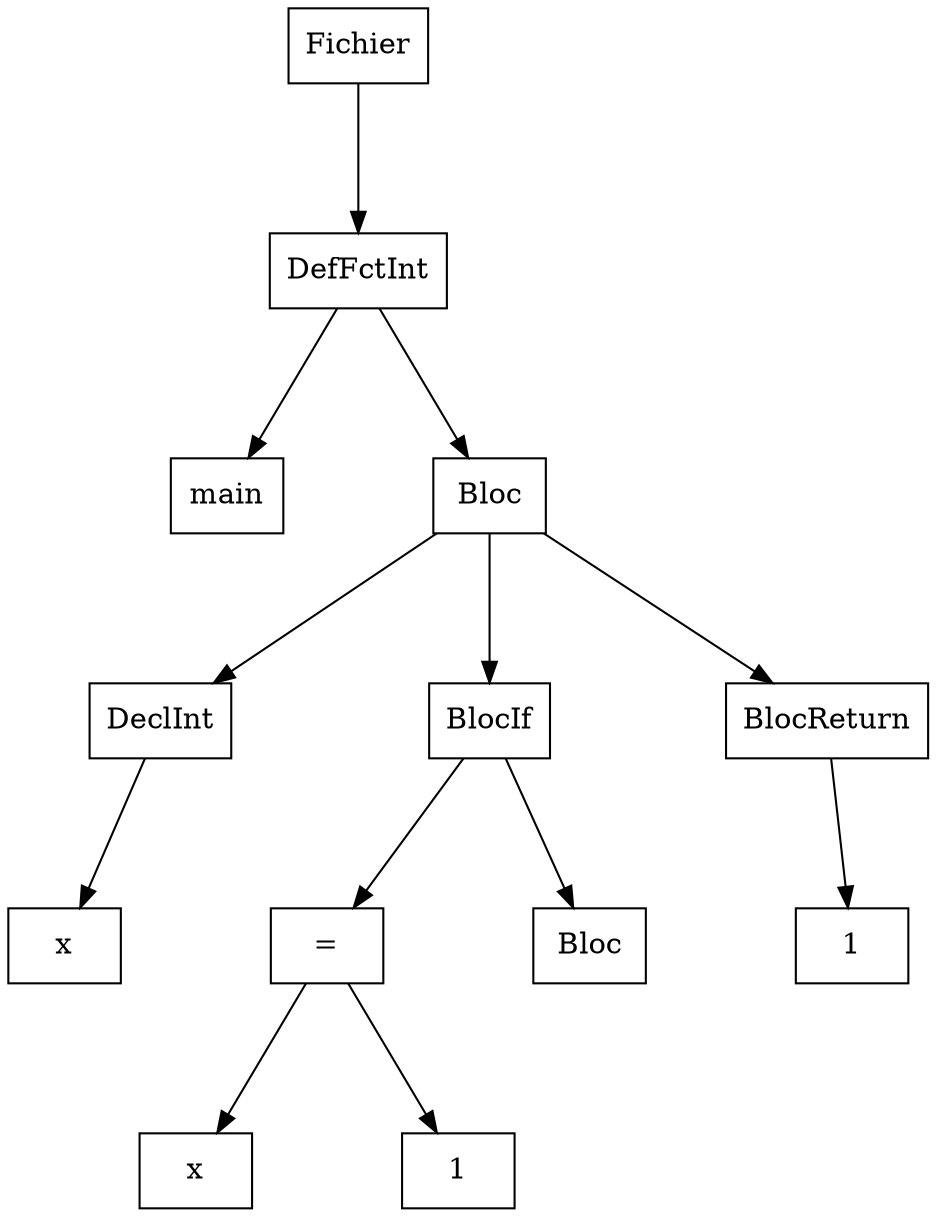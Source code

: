 digraph "ast"{

	nodesep=1;
	ranksep=1;

	N0 [label="Fichier", shape="box"];
	N1 [label="DefFctInt", shape="box"];
	N2 [label="main", shape="box"];
	N3 [label="Bloc", shape="box"];
	N4 [label="DeclInt", shape="box"];
	N5 [label="x", shape="box"];
	N6 [label="BlocIf", shape="box"];
	N7 [label="=", shape="box"];
	N8 [label="x", shape="box"];
	N9 [label="1", shape="box"];
	N10 [label="Bloc", shape="box"];
	N11 [label="BlocReturn", shape="box"];
	N12 [label="1", shape="box"];

	N1 -> N2; 
	N4 -> N5; 
	N3 -> N4; 
	N7 -> N8; 
	N7 -> N9; 
	N6 -> N7; 
	N6 -> N10; 
	N3 -> N6; 
	N11 -> N12; 
	N3 -> N11; 
	N1 -> N3; 
	N0 -> N1; 
}

